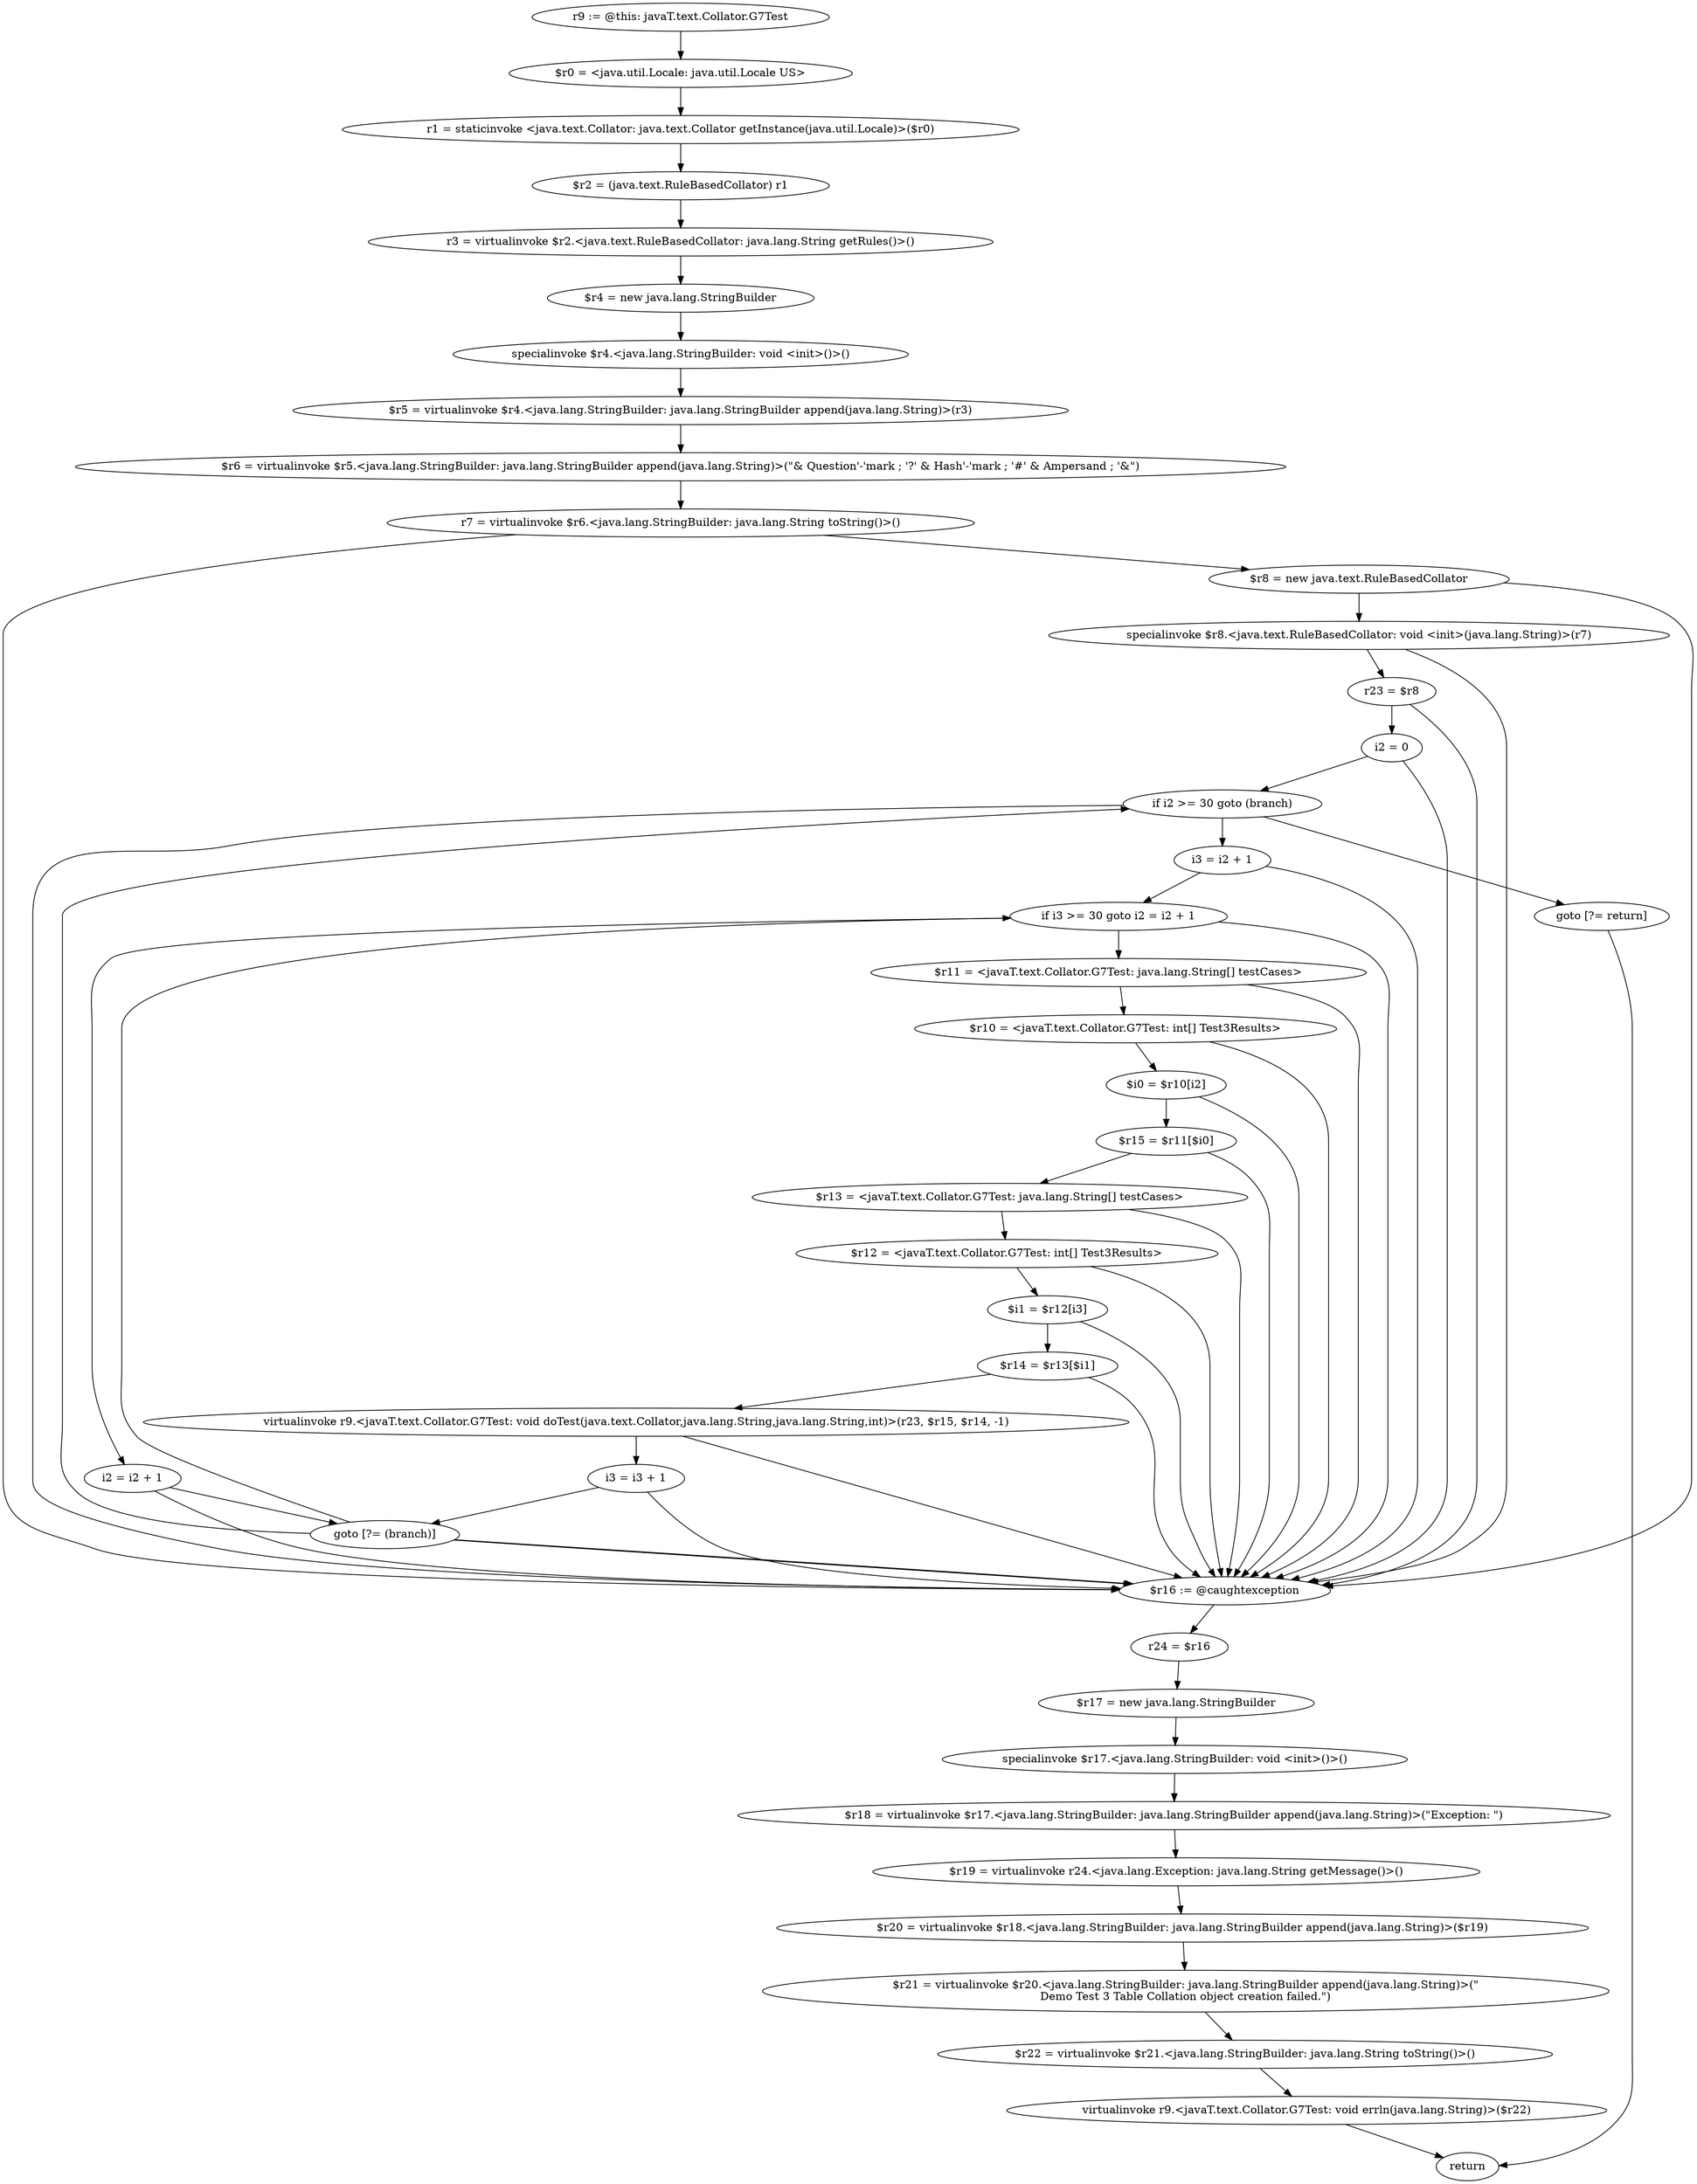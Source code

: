 digraph "unitGraph" {
    "r9 := @this: javaT.text.Collator.G7Test"
    "$r0 = <java.util.Locale: java.util.Locale US>"
    "r1 = staticinvoke <java.text.Collator: java.text.Collator getInstance(java.util.Locale)>($r0)"
    "$r2 = (java.text.RuleBasedCollator) r1"
    "r3 = virtualinvoke $r2.<java.text.RuleBasedCollator: java.lang.String getRules()>()"
    "$r4 = new java.lang.StringBuilder"
    "specialinvoke $r4.<java.lang.StringBuilder: void <init>()>()"
    "$r5 = virtualinvoke $r4.<java.lang.StringBuilder: java.lang.StringBuilder append(java.lang.String)>(r3)"
    "$r6 = virtualinvoke $r5.<java.lang.StringBuilder: java.lang.StringBuilder append(java.lang.String)>(\"& Question\'-\'mark ; \'?\' & Hash\'-\'mark ; \'#\' & Ampersand ; \'&\")"
    "r7 = virtualinvoke $r6.<java.lang.StringBuilder: java.lang.String toString()>()"
    "$r8 = new java.text.RuleBasedCollator"
    "specialinvoke $r8.<java.text.RuleBasedCollator: void <init>(java.lang.String)>(r7)"
    "r23 = $r8"
    "i2 = 0"
    "if i2 >= 30 goto (branch)"
    "i3 = i2 + 1"
    "if i3 >= 30 goto i2 = i2 + 1"
    "$r11 = <javaT.text.Collator.G7Test: java.lang.String[] testCases>"
    "$r10 = <javaT.text.Collator.G7Test: int[] Test3Results>"
    "$i0 = $r10[i2]"
    "$r15 = $r11[$i0]"
    "$r13 = <javaT.text.Collator.G7Test: java.lang.String[] testCases>"
    "$r12 = <javaT.text.Collator.G7Test: int[] Test3Results>"
    "$i1 = $r12[i3]"
    "$r14 = $r13[$i1]"
    "virtualinvoke r9.<javaT.text.Collator.G7Test: void doTest(java.text.Collator,java.lang.String,java.lang.String,int)>(r23, $r15, $r14, -1)"
    "i3 = i3 + 1"
    "goto [?= (branch)]"
    "i2 = i2 + 1"
    "goto [?= return]"
    "$r16 := @caughtexception"
    "r24 = $r16"
    "$r17 = new java.lang.StringBuilder"
    "specialinvoke $r17.<java.lang.StringBuilder: void <init>()>()"
    "$r18 = virtualinvoke $r17.<java.lang.StringBuilder: java.lang.StringBuilder append(java.lang.String)>(\"Exception: \")"
    "$r19 = virtualinvoke r24.<java.lang.Exception: java.lang.String getMessage()>()"
    "$r20 = virtualinvoke $r18.<java.lang.StringBuilder: java.lang.StringBuilder append(java.lang.String)>($r19)"
    "$r21 = virtualinvoke $r20.<java.lang.StringBuilder: java.lang.StringBuilder append(java.lang.String)>(\"\nDemo Test 3 Table Collation object creation failed.\")"
    "$r22 = virtualinvoke $r21.<java.lang.StringBuilder: java.lang.String toString()>()"
    "virtualinvoke r9.<javaT.text.Collator.G7Test: void errln(java.lang.String)>($r22)"
    "return"
    "r9 := @this: javaT.text.Collator.G7Test"->"$r0 = <java.util.Locale: java.util.Locale US>";
    "$r0 = <java.util.Locale: java.util.Locale US>"->"r1 = staticinvoke <java.text.Collator: java.text.Collator getInstance(java.util.Locale)>($r0)";
    "r1 = staticinvoke <java.text.Collator: java.text.Collator getInstance(java.util.Locale)>($r0)"->"$r2 = (java.text.RuleBasedCollator) r1";
    "$r2 = (java.text.RuleBasedCollator) r1"->"r3 = virtualinvoke $r2.<java.text.RuleBasedCollator: java.lang.String getRules()>()";
    "r3 = virtualinvoke $r2.<java.text.RuleBasedCollator: java.lang.String getRules()>()"->"$r4 = new java.lang.StringBuilder";
    "$r4 = new java.lang.StringBuilder"->"specialinvoke $r4.<java.lang.StringBuilder: void <init>()>()";
    "specialinvoke $r4.<java.lang.StringBuilder: void <init>()>()"->"$r5 = virtualinvoke $r4.<java.lang.StringBuilder: java.lang.StringBuilder append(java.lang.String)>(r3)";
    "$r5 = virtualinvoke $r4.<java.lang.StringBuilder: java.lang.StringBuilder append(java.lang.String)>(r3)"->"$r6 = virtualinvoke $r5.<java.lang.StringBuilder: java.lang.StringBuilder append(java.lang.String)>(\"& Question\'-\'mark ; \'?\' & Hash\'-\'mark ; \'#\' & Ampersand ; \'&\")";
    "$r6 = virtualinvoke $r5.<java.lang.StringBuilder: java.lang.StringBuilder append(java.lang.String)>(\"& Question\'-\'mark ; \'?\' & Hash\'-\'mark ; \'#\' & Ampersand ; \'&\")"->"r7 = virtualinvoke $r6.<java.lang.StringBuilder: java.lang.String toString()>()";
    "r7 = virtualinvoke $r6.<java.lang.StringBuilder: java.lang.String toString()>()"->"$r8 = new java.text.RuleBasedCollator";
    "r7 = virtualinvoke $r6.<java.lang.StringBuilder: java.lang.String toString()>()"->"$r16 := @caughtexception";
    "$r8 = new java.text.RuleBasedCollator"->"specialinvoke $r8.<java.text.RuleBasedCollator: void <init>(java.lang.String)>(r7)";
    "$r8 = new java.text.RuleBasedCollator"->"$r16 := @caughtexception";
    "specialinvoke $r8.<java.text.RuleBasedCollator: void <init>(java.lang.String)>(r7)"->"r23 = $r8";
    "specialinvoke $r8.<java.text.RuleBasedCollator: void <init>(java.lang.String)>(r7)"->"$r16 := @caughtexception";
    "r23 = $r8"->"i2 = 0";
    "r23 = $r8"->"$r16 := @caughtexception";
    "i2 = 0"->"if i2 >= 30 goto (branch)";
    "i2 = 0"->"$r16 := @caughtexception";
    "if i2 >= 30 goto (branch)"->"i3 = i2 + 1";
    "if i2 >= 30 goto (branch)"->"goto [?= return]";
    "if i2 >= 30 goto (branch)"->"$r16 := @caughtexception";
    "i3 = i2 + 1"->"if i3 >= 30 goto i2 = i2 + 1";
    "i3 = i2 + 1"->"$r16 := @caughtexception";
    "if i3 >= 30 goto i2 = i2 + 1"->"$r11 = <javaT.text.Collator.G7Test: java.lang.String[] testCases>";
    "if i3 >= 30 goto i2 = i2 + 1"->"i2 = i2 + 1";
    "if i3 >= 30 goto i2 = i2 + 1"->"$r16 := @caughtexception";
    "$r11 = <javaT.text.Collator.G7Test: java.lang.String[] testCases>"->"$r10 = <javaT.text.Collator.G7Test: int[] Test3Results>";
    "$r11 = <javaT.text.Collator.G7Test: java.lang.String[] testCases>"->"$r16 := @caughtexception";
    "$r10 = <javaT.text.Collator.G7Test: int[] Test3Results>"->"$i0 = $r10[i2]";
    "$r10 = <javaT.text.Collator.G7Test: int[] Test3Results>"->"$r16 := @caughtexception";
    "$i0 = $r10[i2]"->"$r15 = $r11[$i0]";
    "$i0 = $r10[i2]"->"$r16 := @caughtexception";
    "$r15 = $r11[$i0]"->"$r13 = <javaT.text.Collator.G7Test: java.lang.String[] testCases>";
    "$r15 = $r11[$i0]"->"$r16 := @caughtexception";
    "$r13 = <javaT.text.Collator.G7Test: java.lang.String[] testCases>"->"$r12 = <javaT.text.Collator.G7Test: int[] Test3Results>";
    "$r13 = <javaT.text.Collator.G7Test: java.lang.String[] testCases>"->"$r16 := @caughtexception";
    "$r12 = <javaT.text.Collator.G7Test: int[] Test3Results>"->"$i1 = $r12[i3]";
    "$r12 = <javaT.text.Collator.G7Test: int[] Test3Results>"->"$r16 := @caughtexception";
    "$i1 = $r12[i3]"->"$r14 = $r13[$i1]";
    "$i1 = $r12[i3]"->"$r16 := @caughtexception";
    "$r14 = $r13[$i1]"->"virtualinvoke r9.<javaT.text.Collator.G7Test: void doTest(java.text.Collator,java.lang.String,java.lang.String,int)>(r23, $r15, $r14, -1)";
    "$r14 = $r13[$i1]"->"$r16 := @caughtexception";
    "virtualinvoke r9.<javaT.text.Collator.G7Test: void doTest(java.text.Collator,java.lang.String,java.lang.String,int)>(r23, $r15, $r14, -1)"->"i3 = i3 + 1";
    "virtualinvoke r9.<javaT.text.Collator.G7Test: void doTest(java.text.Collator,java.lang.String,java.lang.String,int)>(r23, $r15, $r14, -1)"->"$r16 := @caughtexception";
    "i3 = i3 + 1"->"goto [?= (branch)]";
    "i3 = i3 + 1"->"$r16 := @caughtexception";
    "goto [?= (branch)]"->"if i3 >= 30 goto i2 = i2 + 1";
    "goto [?= (branch)]"->"$r16 := @caughtexception";
    "i2 = i2 + 1"->"goto [?= (branch)]";
    "i2 = i2 + 1"->"$r16 := @caughtexception";
    "goto [?= (branch)]"->"if i2 >= 30 goto (branch)";
    "goto [?= (branch)]"->"$r16 := @caughtexception";
    "goto [?= return]"->"return";
    "$r16 := @caughtexception"->"r24 = $r16";
    "r24 = $r16"->"$r17 = new java.lang.StringBuilder";
    "$r17 = new java.lang.StringBuilder"->"specialinvoke $r17.<java.lang.StringBuilder: void <init>()>()";
    "specialinvoke $r17.<java.lang.StringBuilder: void <init>()>()"->"$r18 = virtualinvoke $r17.<java.lang.StringBuilder: java.lang.StringBuilder append(java.lang.String)>(\"Exception: \")";
    "$r18 = virtualinvoke $r17.<java.lang.StringBuilder: java.lang.StringBuilder append(java.lang.String)>(\"Exception: \")"->"$r19 = virtualinvoke r24.<java.lang.Exception: java.lang.String getMessage()>()";
    "$r19 = virtualinvoke r24.<java.lang.Exception: java.lang.String getMessage()>()"->"$r20 = virtualinvoke $r18.<java.lang.StringBuilder: java.lang.StringBuilder append(java.lang.String)>($r19)";
    "$r20 = virtualinvoke $r18.<java.lang.StringBuilder: java.lang.StringBuilder append(java.lang.String)>($r19)"->"$r21 = virtualinvoke $r20.<java.lang.StringBuilder: java.lang.StringBuilder append(java.lang.String)>(\"\nDemo Test 3 Table Collation object creation failed.\")";
    "$r21 = virtualinvoke $r20.<java.lang.StringBuilder: java.lang.StringBuilder append(java.lang.String)>(\"\nDemo Test 3 Table Collation object creation failed.\")"->"$r22 = virtualinvoke $r21.<java.lang.StringBuilder: java.lang.String toString()>()";
    "$r22 = virtualinvoke $r21.<java.lang.StringBuilder: java.lang.String toString()>()"->"virtualinvoke r9.<javaT.text.Collator.G7Test: void errln(java.lang.String)>($r22)";
    "virtualinvoke r9.<javaT.text.Collator.G7Test: void errln(java.lang.String)>($r22)"->"return";
}
